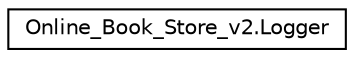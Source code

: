 digraph "Graphical Class Hierarchy"
{
 // LATEX_PDF_SIZE
  edge [fontname="Helvetica",fontsize="10",labelfontname="Helvetica",labelfontsize="10"];
  node [fontname="Helvetica",fontsize="10",shape=record];
  rankdir="LR";
  Node0 [label="Online_Book_Store_v2.Logger",height=0.2,width=0.4,color="black", fillcolor="white", style="filled",URL="$class_online___book___store__v2_1_1_logger.html",tooltip="This Class saves every button click with Username, Button Info, Date and Time values."];
}
